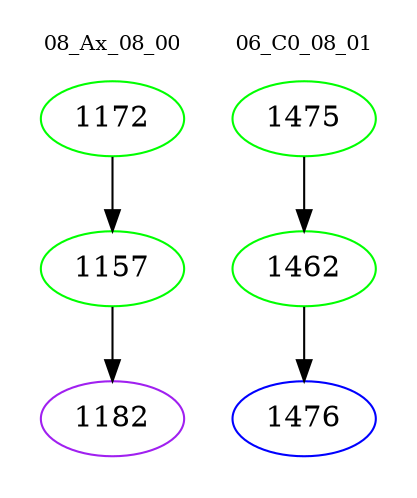 digraph{
subgraph cluster_0 {
color = white
label = "08_Ax_08_00";
fontsize=10;
T0_1172 [label="1172", color="green"]
T0_1172 -> T0_1157 [color="black"]
T0_1157 [label="1157", color="green"]
T0_1157 -> T0_1182 [color="black"]
T0_1182 [label="1182", color="purple"]
}
subgraph cluster_1 {
color = white
label = "06_C0_08_01";
fontsize=10;
T1_1475 [label="1475", color="green"]
T1_1475 -> T1_1462 [color="black"]
T1_1462 [label="1462", color="green"]
T1_1462 -> T1_1476 [color="black"]
T1_1476 [label="1476", color="blue"]
}
}
